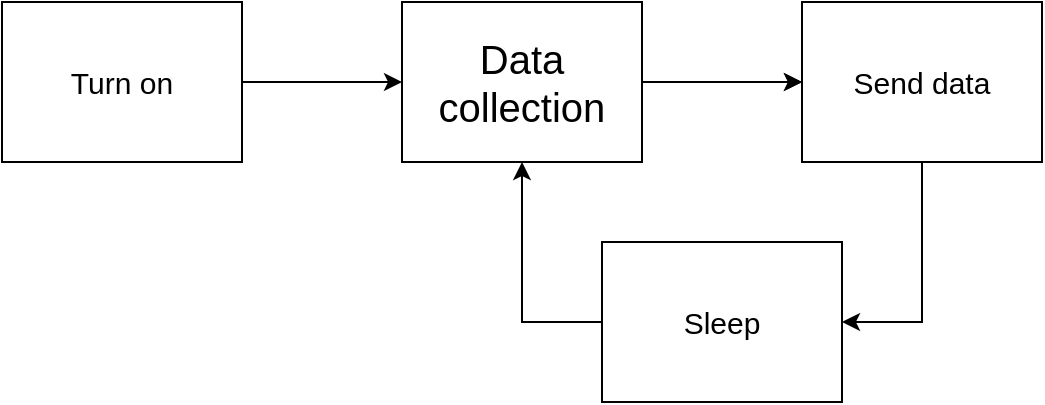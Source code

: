 <mxfile version="24.6.5" type="github">
  <diagram name="Trang-1" id="THIX3k6S1r3QgsSHuFTV">
    <mxGraphModel dx="1042" dy="617" grid="1" gridSize="10" guides="1" tooltips="1" connect="1" arrows="1" fold="1" page="1" pageScale="1" pageWidth="827" pageHeight="1169" math="0" shadow="0">
      <root>
        <mxCell id="0" />
        <mxCell id="1" parent="0" />
        <mxCell id="2_WQKuPQtNQGZWmQsBTx-4" value="" style="edgeStyle=orthogonalEdgeStyle;rounded=0;orthogonalLoop=1;jettySize=auto;html=1;" edge="1" parent="1" source="-VVIU8Av3OlcTsr4712I-3" target="-VVIU8Av3OlcTsr4712I-8">
          <mxGeometry relative="1" as="geometry" />
        </mxCell>
        <mxCell id="-VVIU8Av3OlcTsr4712I-3" value="&lt;font style=&quot;font-size: 15px;&quot;&gt;Turn on&lt;/font&gt;" style="rounded=0;whiteSpace=wrap;html=1;" parent="1" vertex="1">
          <mxGeometry x="80" y="40" width="120" height="80" as="geometry" />
        </mxCell>
        <mxCell id="2_WQKuPQtNQGZWmQsBTx-5" value="" style="edgeStyle=orthogonalEdgeStyle;rounded=0;orthogonalLoop=1;jettySize=auto;html=1;exitX=0;exitY=0.5;exitDx=0;exitDy=0;" edge="1" parent="1" source="-VVIU8Av3OlcTsr4712I-6" target="-VVIU8Av3OlcTsr4712I-8">
          <mxGeometry relative="1" as="geometry" />
        </mxCell>
        <mxCell id="-VVIU8Av3OlcTsr4712I-6" value="&lt;font style=&quot;font-size: 15px;&quot;&gt;Sleep&lt;/font&gt;" style="whiteSpace=wrap;html=1;rounded=0;" parent="1" vertex="1">
          <mxGeometry x="380" y="160" width="120" height="80" as="geometry" />
        </mxCell>
        <mxCell id="-VVIU8Av3OlcTsr4712I-13" value="" style="edgeStyle=orthogonalEdgeStyle;rounded=0;orthogonalLoop=1;jettySize=auto;html=1;" parent="1" source="-VVIU8Av3OlcTsr4712I-8" target="-VVIU8Av3OlcTsr4712I-12" edge="1">
          <mxGeometry relative="1" as="geometry">
            <Array as="points">
              <mxPoint x="550" y="80" />
            </Array>
          </mxGeometry>
        </mxCell>
        <mxCell id="2_WQKuPQtNQGZWmQsBTx-3" value="" style="edgeStyle=orthogonalEdgeStyle;rounded=0;orthogonalLoop=1;jettySize=auto;html=1;" edge="1" parent="1" source="-VVIU8Av3OlcTsr4712I-8" target="-VVIU8Av3OlcTsr4712I-12">
          <mxGeometry relative="1" as="geometry" />
        </mxCell>
        <mxCell id="-VVIU8Av3OlcTsr4712I-8" value="&lt;font style=&quot;font-size: 20px;&quot;&gt;Data collection&lt;/font&gt;" style="whiteSpace=wrap;html=1;rounded=0;" parent="1" vertex="1">
          <mxGeometry x="280" y="40" width="120" height="80" as="geometry" />
        </mxCell>
        <mxCell id="-VVIU8Av3OlcTsr4712I-12" value="&lt;span style=&quot;font-size: 15px;&quot;&gt;Send data&lt;/span&gt;" style="whiteSpace=wrap;html=1;rounded=0;" parent="1" vertex="1">
          <mxGeometry x="480" y="40" width="120" height="80" as="geometry" />
        </mxCell>
        <mxCell id="2_WQKuPQtNQGZWmQsBTx-2" value="" style="edgeStyle=orthogonalEdgeStyle;rounded=0;orthogonalLoop=1;jettySize=auto;html=1;entryX=1;entryY=0.5;entryDx=0;entryDy=0;exitX=0.5;exitY=1;exitDx=0;exitDy=0;" edge="1" parent="1" source="-VVIU8Av3OlcTsr4712I-12" target="-VVIU8Av3OlcTsr4712I-6">
          <mxGeometry relative="1" as="geometry">
            <Array as="points">
              <mxPoint x="540" y="200" />
            </Array>
            <mxPoint x="410" y="90" as="sourcePoint" />
            <mxPoint x="490" y="90" as="targetPoint" />
          </mxGeometry>
        </mxCell>
      </root>
    </mxGraphModel>
  </diagram>
</mxfile>
